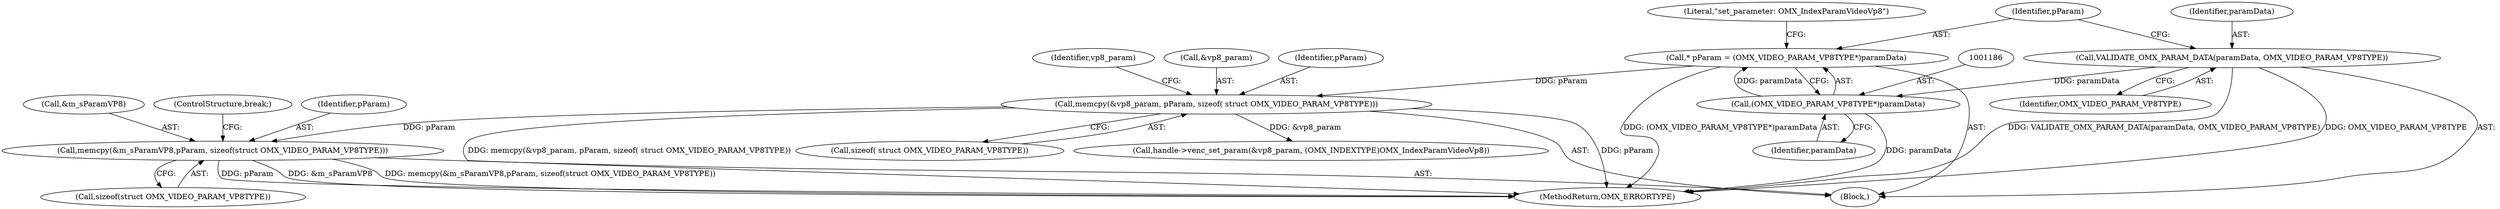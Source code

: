digraph "0_Android_89913d7df36dbeb458ce165856bd6505a2ec647d_2@API" {
"1001228" [label="(Call,memcpy(&m_sParamVP8,pParam, sizeof(struct OMX_VIDEO_PARAM_VP8TYPE)))"];
"1001210" [label="(Call,memcpy(&vp8_param, pParam, sizeof( struct OMX_VIDEO_PARAM_VP8TYPE)))"];
"1001183" [label="(Call,* pParam = (OMX_VIDEO_PARAM_VP8TYPE*)paramData)"];
"1001185" [label="(Call,(OMX_VIDEO_PARAM_VP8TYPE*)paramData)"];
"1001179" [label="(Call,VALIDATE_OMX_PARAM_DATA(paramData, OMX_VIDEO_PARAM_VP8TYPE))"];
"1001229" [label="(Call,&m_sParamVP8)"];
"1001185" [label="(Call,(OMX_VIDEO_PARAM_VP8TYPE*)paramData)"];
"1001190" [label="(Literal,\"set_parameter: OMX_IndexParamVideoVp8\")"];
"1001181" [label="(Identifier,OMX_VIDEO_PARAM_VP8TYPE)"];
"1001220" [label="(Identifier,vp8_param)"];
"1001232" [label="(Call,sizeof(struct OMX_VIDEO_PARAM_VP8TYPE))"];
"1001211" [label="(Call,&vp8_param)"];
"1001180" [label="(Identifier,paramData)"];
"1001228" [label="(Call,memcpy(&m_sParamVP8,pParam, sizeof(struct OMX_VIDEO_PARAM_VP8TYPE)))"];
"1001213" [label="(Identifier,pParam)"];
"1001234" [label="(ControlStructure,break;)"];
"1001214" [label="(Call,sizeof( struct OMX_VIDEO_PARAM_VP8TYPE))"];
"1001183" [label="(Call,* pParam = (OMX_VIDEO_PARAM_VP8TYPE*)paramData)"];
"1001184" [label="(Identifier,pParam)"];
"1001231" [label="(Identifier,pParam)"];
"1002951" [label="(MethodReturn,OMX_ERRORTYPE)"];
"1001178" [label="(Block,)"];
"1001187" [label="(Identifier,paramData)"];
"1001179" [label="(Call,VALIDATE_OMX_PARAM_DATA(paramData, OMX_VIDEO_PARAM_VP8TYPE))"];
"1001210" [label="(Call,memcpy(&vp8_param, pParam, sizeof( struct OMX_VIDEO_PARAM_VP8TYPE)))"];
"1001218" [label="(Call,handle->venc_set_param(&vp8_param, (OMX_INDEXTYPE)OMX_IndexParamVideoVp8))"];
"1001228" -> "1001178"  [label="AST: "];
"1001228" -> "1001232"  [label="CFG: "];
"1001229" -> "1001228"  [label="AST: "];
"1001231" -> "1001228"  [label="AST: "];
"1001232" -> "1001228"  [label="AST: "];
"1001234" -> "1001228"  [label="CFG: "];
"1001228" -> "1002951"  [label="DDG: &m_sParamVP8"];
"1001228" -> "1002951"  [label="DDG: memcpy(&m_sParamVP8,pParam, sizeof(struct OMX_VIDEO_PARAM_VP8TYPE))"];
"1001228" -> "1002951"  [label="DDG: pParam"];
"1001210" -> "1001228"  [label="DDG: pParam"];
"1001210" -> "1001178"  [label="AST: "];
"1001210" -> "1001214"  [label="CFG: "];
"1001211" -> "1001210"  [label="AST: "];
"1001213" -> "1001210"  [label="AST: "];
"1001214" -> "1001210"  [label="AST: "];
"1001220" -> "1001210"  [label="CFG: "];
"1001210" -> "1002951"  [label="DDG: pParam"];
"1001210" -> "1002951"  [label="DDG: memcpy(&vp8_param, pParam, sizeof( struct OMX_VIDEO_PARAM_VP8TYPE))"];
"1001183" -> "1001210"  [label="DDG: pParam"];
"1001210" -> "1001218"  [label="DDG: &vp8_param"];
"1001183" -> "1001178"  [label="AST: "];
"1001183" -> "1001185"  [label="CFG: "];
"1001184" -> "1001183"  [label="AST: "];
"1001185" -> "1001183"  [label="AST: "];
"1001190" -> "1001183"  [label="CFG: "];
"1001183" -> "1002951"  [label="DDG: (OMX_VIDEO_PARAM_VP8TYPE*)paramData"];
"1001185" -> "1001183"  [label="DDG: paramData"];
"1001185" -> "1001187"  [label="CFG: "];
"1001186" -> "1001185"  [label="AST: "];
"1001187" -> "1001185"  [label="AST: "];
"1001185" -> "1002951"  [label="DDG: paramData"];
"1001179" -> "1001185"  [label="DDG: paramData"];
"1001179" -> "1001178"  [label="AST: "];
"1001179" -> "1001181"  [label="CFG: "];
"1001180" -> "1001179"  [label="AST: "];
"1001181" -> "1001179"  [label="AST: "];
"1001184" -> "1001179"  [label="CFG: "];
"1001179" -> "1002951"  [label="DDG: VALIDATE_OMX_PARAM_DATA(paramData, OMX_VIDEO_PARAM_VP8TYPE)"];
"1001179" -> "1002951"  [label="DDG: OMX_VIDEO_PARAM_VP8TYPE"];
}
